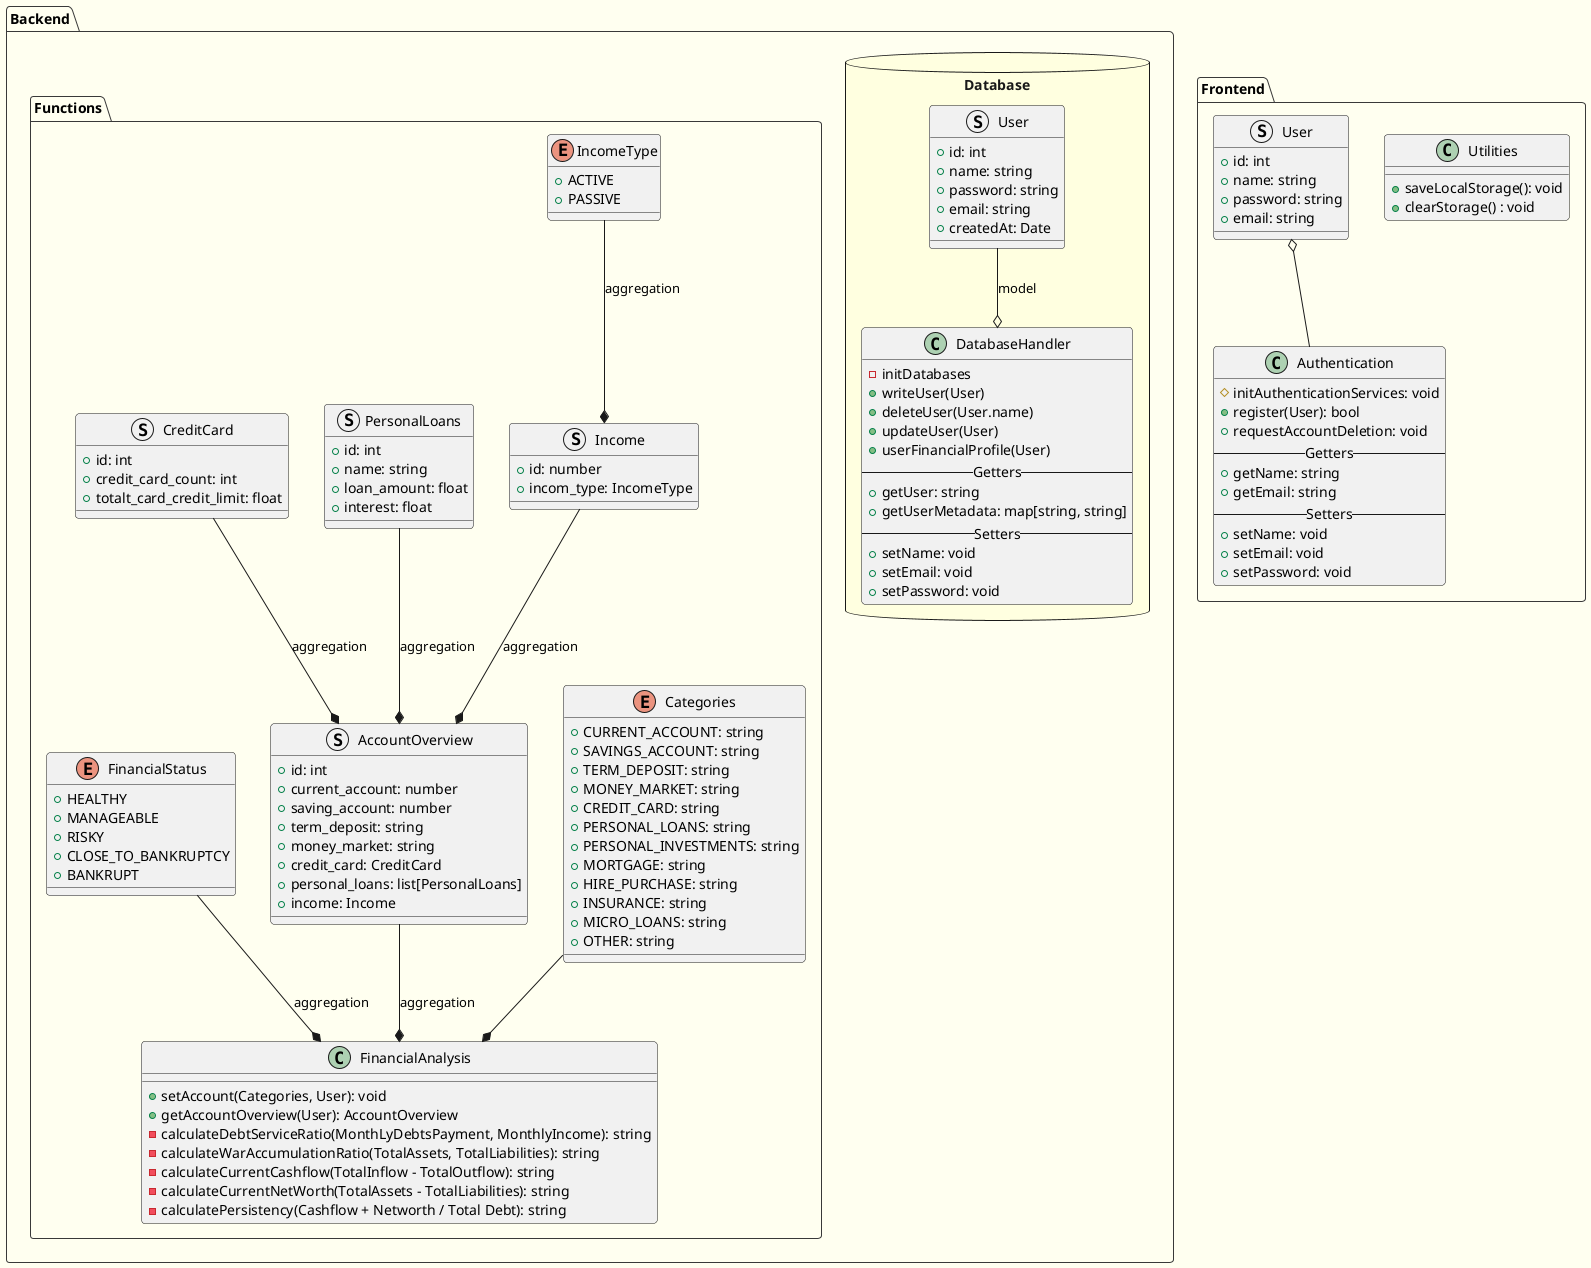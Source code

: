 @startuml Logic Components

!theme mars

skinparam handwritten false
skinparam shadowing false
skinparam backgroundColor #FFFFF0

package Backend {
    package Database <<Database>> #LightYellow {
        class DatabaseHandler {
            - initDatabases
            + writeUser(User)
            + deleteUser(User.name)
            + updateUser(User)
            + userFinancialProfile(User)
            --Getters--
            + getUser: string
            + getUserMetadata: map[string, string]
            --Setters--
            + setName: void
            + setEmail: void
            + setPassword: void
        }

        struct User {
            + id: int
            + name: string
            + password: string
            + email: string
            + createdAt: Date
        }
    }

    package Functions {
        enum Categories {
            + CURRENT_ACCOUNT: string
            + SAVINGS_ACCOUNT: string
            + TERM_DEPOSIT: string
            + MONEY_MARKET: string
            + CREDIT_CARD: string
            + PERSONAL_LOANS: string
            + PERSONAL_INVESTMENTS: string
            + MORTGAGE: string
            + HIRE_PURCHASE: string
            + INSURANCE: string
            + MICRO_LOANS: string
            + OTHER: string
        }

        struct AccountOverview {
            + id: int
            + current_account: number
            + saving_account: number
            + term_deposit: string
            + money_market: string
            + credit_card: CreditCard
            + personal_loans: list[PersonalLoans]
            + income: Income
        }

        enum IncomeType {
            + ACTIVE
            + PASSIVE
        }

        struct Income {
            + id: number
            + incom_type: IncomeType
        }

        struct PersonalLoans {
            + id: int
            + name: string
            + loan_amount: float
            + interest: float
        }

        struct CreditCard {
            + id: int
            + credit_card_count: int
            + totalt_card_credit_limit: float
        }

        enum FinancialStatus {
            + HEALTHY
            + MANAGEABLE
            + RISKY
            + CLOSE_TO_BANKRUPTCY
            + BANKRUPT 
        }

        class FinancialAnalysis {
            + setAccount(Categories, User): void
            + getAccountOverview(User): AccountOverview
            - calculateDebtServiceRatio(MonthLyDebtsPayment, MonthlyIncome): string 
            - calculateWarAccumulationRatio(TotalAssets, TotalLiabilities): string
            - calculateCurrentCashflow(TotalInflow - TotalOutflow): string
            - calculateCurrentNetWorth(TotalAssets - TotalLiabilities): string
            - calculatePersistency(Cashflow + Networth / Total Debt): string
        }
    }

    ' note bottom of calculateDebtServiceRatio
    '     Debt Service Ratio (DSR):
    '     This method calculates the Debt Service Ratio based on monthly debt payments and income.
    '     It returns a string representing the DSR value.

    '     Summary of DSR Interpretations:
    '     - <&lt; 30% &gt;: Healthy, low risk, strong financial position (Good)
    '     - <&lt; 30% - 40% &gt;: Manageable, generally acceptable (Neutral/Acceptable)
    '     - <&lt; > 40% &gt;: Higher debt load, increased financial strain (Risky/Bad)
    '     - <&lt; > 50% &gt;: Financially overburdened, high risk (Very Bad)
    ' end note

    User --o DatabaseHandler :model
    Categories --* FinancialAnalysis

    AccountOverview --* FinancialAnalysis :aggregation
    CreditCard --* AccountOverview :aggregation
    PersonalLoans --* AccountOverview :aggregation
    IncomeType --* Income: aggregation
    Income --* AccountOverview :aggregation
    FinancialStatus --* FinancialAnalysis :aggregation

}

package Frontend {
    class Authentication {
        # initAuthenticationServices: void
        + register(User): bool
        + requestAccountDeletion: void
        --Getters--
        + getName: string
        + getEmail: string
        --Setters--
        + setName: void
        + setEmail: void
        + setPassword: void
    }

    class Utilities {
        + saveLocalStorage(): void
        + clearStorage() : void
    }

    struct User {
        + id: int
        + name: string
        + password: string 
        + email: string
    }

    User o-- Authentication
}

@enduml